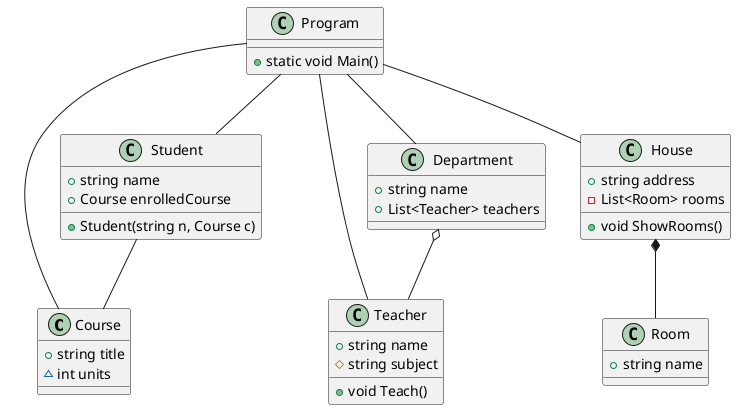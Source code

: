 
@startuml
class Course {
    +string title
    ~int units
}

class Student {
    +string name
    +Course enrolledCourse
    +Student(string n, Course c)
}

class Teacher {
    +string name
    #string subject
    +void Teach()
}

class Department {
    +string name
    +List<Teacher> teachers
}

class Room {
    +string name
}

class House {
    +string address
    -List<Room> rooms
    +void ShowRooms()
}

class Program {
    +static void Main()
}


Student -- Course
Department o-- Teacher
House *-- Room

Program -- Course
Program -- Student
Program -- Teacher
Program -- Department
Program -- House
@enduml